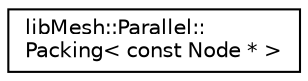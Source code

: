digraph "类继承关系图"
{
 // INTERACTIVE_SVG=YES
  edge [fontname="Helvetica",fontsize="10",labelfontname="Helvetica",labelfontsize="10"];
  node [fontname="Helvetica",fontsize="10",shape=record];
  rankdir="LR";
  Node1 [label="libMesh::Parallel::\lPacking\< const Node * \>",height=0.2,width=0.4,color="black", fillcolor="white", style="filled",URL="$classlibMesh_1_1Parallel_1_1Packing_3_01const_01Node_01_5_01_4.html"];
}
